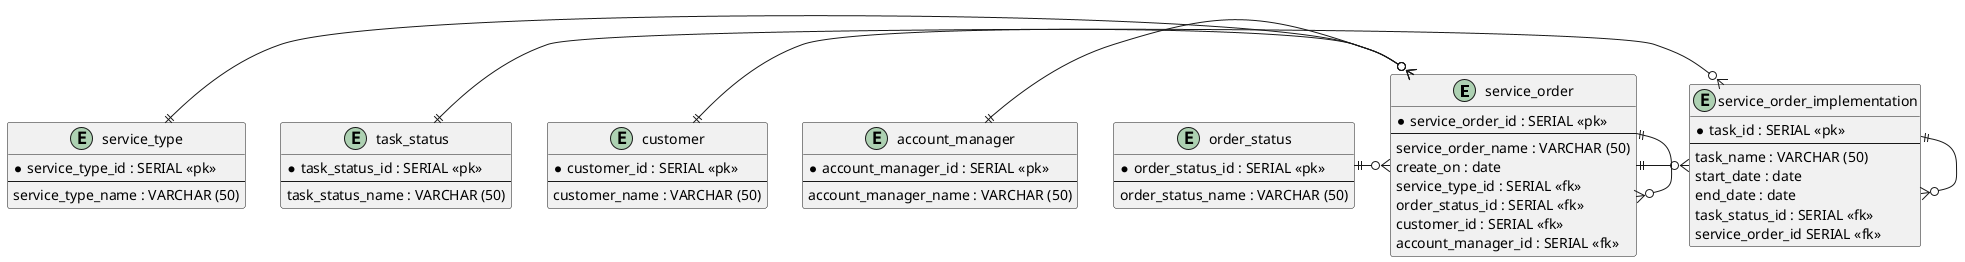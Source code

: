 @startuml devweb
 entity service_order {
    *service_order_id : SERIAL <<pk>> 
    --
    service_order_name : VARCHAR (50)
    create_on : date
    service_type_id : SERIAL <<fk>>
    order_status_id : SERIAL <<fk>>
    customer_id : SERIAL <<fk>>
    account_manager_id : SERIAL <<fk>>
 }

 entity service_type {
    *service_type_id : SERIAL <<pk>>
    --
    service_type_name : VARCHAR (50)
 }

entity order_status {
    *order_status_id : SERIAL <<pk>>
    --
    order_status_name : VARCHAR (50)
}

entity customer {
    *customer_id : SERIAL <<pk>>
    --
    customer_name : VARCHAR (50)
}

entity account_manager {
    *account_manager_id : SERIAL <<pk>>
    --
    account_manager_name : VARCHAR (50)
}

entity service_order_implementation {
    *task_id : SERIAL <<pk>>
    --
    task_name : VARCHAR (50)
    start_date : date
    end_date : date
    task_status_id : SERIAL <<fk>>
    service_order_id SERIAL <<fk>>
}

entity task_status {
    *task_status_id : SERIAL <<pk>>
    --
    task_status_name : VARCHAR (50)
}

service_type ||-o{service_order
service_order ||-o{service_order
customer ||-o{service_order
account_manager ||-o{service_order
order_status ||-o{service_order
service_order ||-o{service_order_implementation
task_status ||-o{service_order_implementation
service_order_implementation ||-o{service_order_implementation

@enduml
